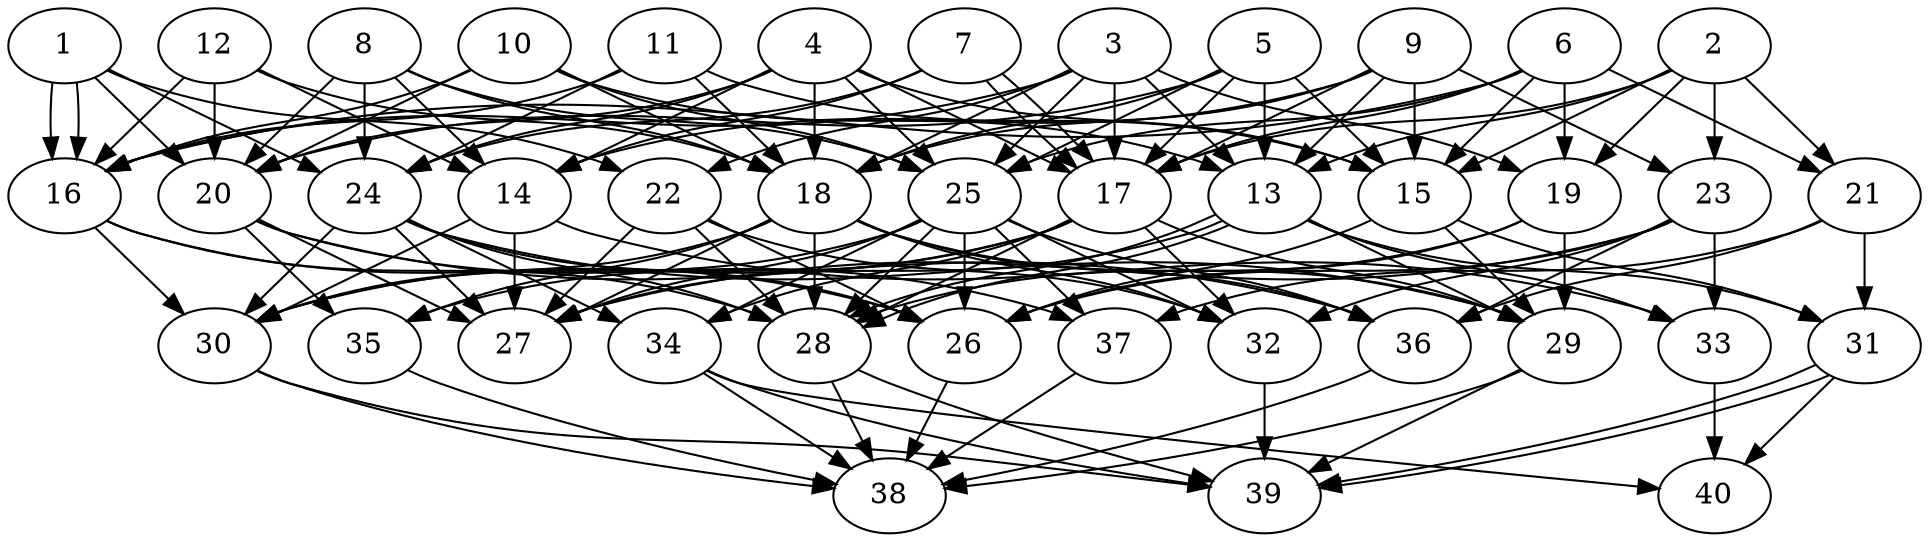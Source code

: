 // DAG automatically generated by daggen at Thu Oct  3 14:06:48 2019
// ./daggen --dot -n 40 --ccr 0.3 --fat 0.7 --regular 0.9 --density 0.7 --mindata 5242880 --maxdata 52428800 
digraph G {
  1 [size="72738133", alpha="0.13", expect_size="21821440"] 
  1 -> 16 [size ="21821440"]
  1 -> 16 [size ="21821440"]
  1 -> 20 [size ="21821440"]
  1 -> 22 [size ="21821440"]
  1 -> 24 [size ="21821440"]
  2 [size="94631253", alpha="0.02", expect_size="28389376"] 
  2 -> 13 [size ="28389376"]
  2 -> 15 [size ="28389376"]
  2 -> 17 [size ="28389376"]
  2 -> 19 [size ="28389376"]
  2 -> 21 [size ="28389376"]
  2 -> 23 [size ="28389376"]
  3 [size="120835413", alpha="0.12", expect_size="36250624"] 
  3 -> 13 [size ="36250624"]
  3 -> 16 [size ="36250624"]
  3 -> 17 [size ="36250624"]
  3 -> 18 [size ="36250624"]
  3 -> 19 [size ="36250624"]
  3 -> 22 [size ="36250624"]
  3 -> 25 [size ="36250624"]
  4 [size="53708800", alpha="0.07", expect_size="16112640"] 
  4 -> 14 [size ="16112640"]
  4 -> 15 [size ="16112640"]
  4 -> 17 [size ="16112640"]
  4 -> 18 [size ="16112640"]
  4 -> 20 [size ="16112640"]
  4 -> 24 [size ="16112640"]
  4 -> 25 [size ="16112640"]
  5 [size="127303680", alpha="0.17", expect_size="38191104"] 
  5 -> 13 [size ="38191104"]
  5 -> 15 [size ="38191104"]
  5 -> 17 [size ="38191104"]
  5 -> 18 [size ="38191104"]
  5 -> 20 [size ="38191104"]
  5 -> 25 [size ="38191104"]
  6 [size="35269973", alpha="0.05", expect_size="10580992"] 
  6 -> 15 [size ="10580992"]
  6 -> 16 [size ="10580992"]
  6 -> 17 [size ="10580992"]
  6 -> 19 [size ="10580992"]
  6 -> 21 [size ="10580992"]
  6 -> 25 [size ="10580992"]
  7 [size="30501547", alpha="0.20", expect_size="9150464"] 
  7 -> 14 [size ="9150464"]
  7 -> 17 [size ="9150464"]
  7 -> 17 [size ="9150464"]
  7 -> 24 [size ="9150464"]
  8 [size="103410347", alpha="0.09", expect_size="31023104"] 
  8 -> 14 [size ="31023104"]
  8 -> 18 [size ="31023104"]
  8 -> 20 [size ="31023104"]
  8 -> 24 [size ="31023104"]
  8 -> 25 [size ="31023104"]
  9 [size="133577387", alpha="0.13", expect_size="40073216"] 
  9 -> 13 [size ="40073216"]
  9 -> 14 [size ="40073216"]
  9 -> 15 [size ="40073216"]
  9 -> 17 [size ="40073216"]
  9 -> 18 [size ="40073216"]
  9 -> 23 [size ="40073216"]
  10 [size="25821867", alpha="0.16", expect_size="7746560"] 
  10 -> 13 [size ="7746560"]
  10 -> 16 [size ="7746560"]
  10 -> 18 [size ="7746560"]
  10 -> 20 [size ="7746560"]
  10 -> 25 [size ="7746560"]
  11 [size="118500693", alpha="0.08", expect_size="35550208"] 
  11 -> 15 [size ="35550208"]
  11 -> 16 [size ="35550208"]
  11 -> 18 [size ="35550208"]
  11 -> 24 [size ="35550208"]
  12 [size="61351253", alpha="0.01", expect_size="18405376"] 
  12 -> 14 [size ="18405376"]
  12 -> 16 [size ="18405376"]
  12 -> 18 [size ="18405376"]
  12 -> 20 [size ="18405376"]
  13 [size="79800320", alpha="0.13", expect_size="23940096"] 
  13 -> 27 [size ="23940096"]
  13 -> 28 [size ="23940096"]
  13 -> 28 [size ="23940096"]
  13 -> 29 [size ="23940096"]
  13 -> 31 [size ="23940096"]
  13 -> 33 [size ="23940096"]
  14 [size="20288853", alpha="0.09", expect_size="6086656"] 
  14 -> 27 [size ="6086656"]
  14 -> 30 [size ="6086656"]
  14 -> 33 [size ="6086656"]
  15 [size="75455147", alpha="0.14", expect_size="22636544"] 
  15 -> 26 [size ="22636544"]
  15 -> 29 [size ="22636544"]
  15 -> 31 [size ="22636544"]
  16 [size="49834667", alpha="0.07", expect_size="14950400"] 
  16 -> 26 [size ="14950400"]
  16 -> 28 [size ="14950400"]
  16 -> 30 [size ="14950400"]
  17 [size="91811840", alpha="0.09", expect_size="27543552"] 
  17 -> 28 [size ="27543552"]
  17 -> 29 [size ="27543552"]
  17 -> 30 [size ="27543552"]
  17 -> 32 [size ="27543552"]
  17 -> 34 [size ="27543552"]
  17 -> 35 [size ="27543552"]
  18 [size="91501227", alpha="0.18", expect_size="27450368"] 
  18 -> 27 [size ="27450368"]
  18 -> 28 [size ="27450368"]
  18 -> 29 [size ="27450368"]
  18 -> 30 [size ="27450368"]
  18 -> 32 [size ="27450368"]
  18 -> 35 [size ="27450368"]
  18 -> 36 [size ="27450368"]
  19 [size="160750933", alpha="0.15", expect_size="48225280"] 
  19 -> 26 [size ="48225280"]
  19 -> 28 [size ="48225280"]
  19 -> 29 [size ="48225280"]
  20 [size="108544000", alpha="0.08", expect_size="32563200"] 
  20 -> 27 [size ="32563200"]
  20 -> 35 [size ="32563200"]
  20 -> 36 [size ="32563200"]
  20 -> 37 [size ="32563200"]
  21 [size="77892267", alpha="0.08", expect_size="23367680"] 
  21 -> 31 [size ="23367680"]
  21 -> 36 [size ="23367680"]
  21 -> 37 [size ="23367680"]
  22 [size="140448427", alpha="0.18", expect_size="42134528"] 
  22 -> 26 [size ="42134528"]
  22 -> 27 [size ="42134528"]
  22 -> 28 [size ="42134528"]
  22 -> 32 [size ="42134528"]
  23 [size="150930773", alpha="0.01", expect_size="45279232"] 
  23 -> 26 [size ="45279232"]
  23 -> 27 [size ="45279232"]
  23 -> 32 [size ="45279232"]
  23 -> 33 [size ="45279232"]
  23 -> 36 [size ="45279232"]
  24 [size="95744000", alpha="0.09", expect_size="28723200"] 
  24 -> 26 [size ="28723200"]
  24 -> 27 [size ="28723200"]
  24 -> 28 [size ="28723200"]
  24 -> 29 [size ="28723200"]
  24 -> 30 [size ="28723200"]
  24 -> 34 [size ="28723200"]
  25 [size="167932587", alpha="0.10", expect_size="50379776"] 
  25 -> 26 [size ="50379776"]
  25 -> 27 [size ="50379776"]
  25 -> 28 [size ="50379776"]
  25 -> 30 [size ="50379776"]
  25 -> 32 [size ="50379776"]
  25 -> 34 [size ="50379776"]
  25 -> 36 [size ="50379776"]
  25 -> 37 [size ="50379776"]
  26 [size="123508053", alpha="0.14", expect_size="37052416"] 
  26 -> 38 [size ="37052416"]
  27 [size="20906667", alpha="0.19", expect_size="6272000"] 
  28 [size="88623787", alpha="0.16", expect_size="26587136"] 
  28 -> 38 [size ="26587136"]
  28 -> 39 [size ="26587136"]
  29 [size="72546987", alpha="0.07", expect_size="21764096"] 
  29 -> 38 [size ="21764096"]
  29 -> 39 [size ="21764096"]
  30 [size="35590827", alpha="0.19", expect_size="10677248"] 
  30 -> 38 [size ="10677248"]
  30 -> 39 [size ="10677248"]
  31 [size="100614827", alpha="0.04", expect_size="30184448"] 
  31 -> 39 [size ="30184448"]
  31 -> 39 [size ="30184448"]
  31 -> 40 [size ="30184448"]
  32 [size="165594453", alpha="0.15", expect_size="49678336"] 
  32 -> 39 [size ="49678336"]
  33 [size="150401707", alpha="0.13", expect_size="45120512"] 
  33 -> 40 [size ="45120512"]
  34 [size="158399147", alpha="0.12", expect_size="47519744"] 
  34 -> 38 [size ="47519744"]
  34 -> 39 [size ="47519744"]
  34 -> 40 [size ="47519744"]
  35 [size="68529493", alpha="0.18", expect_size="20558848"] 
  35 -> 38 [size ="20558848"]
  36 [size="147913387", alpha="0.09", expect_size="44374016"] 
  36 -> 38 [size ="44374016"]
  37 [size="99764907", alpha="0.09", expect_size="29929472"] 
  37 -> 38 [size ="29929472"]
  38 [size="94409387", alpha="0.18", expect_size="28322816"] 
  39 [size="60484267", alpha="0.05", expect_size="18145280"] 
  40 [size="114094080", alpha="0.04", expect_size="34228224"] 
}
